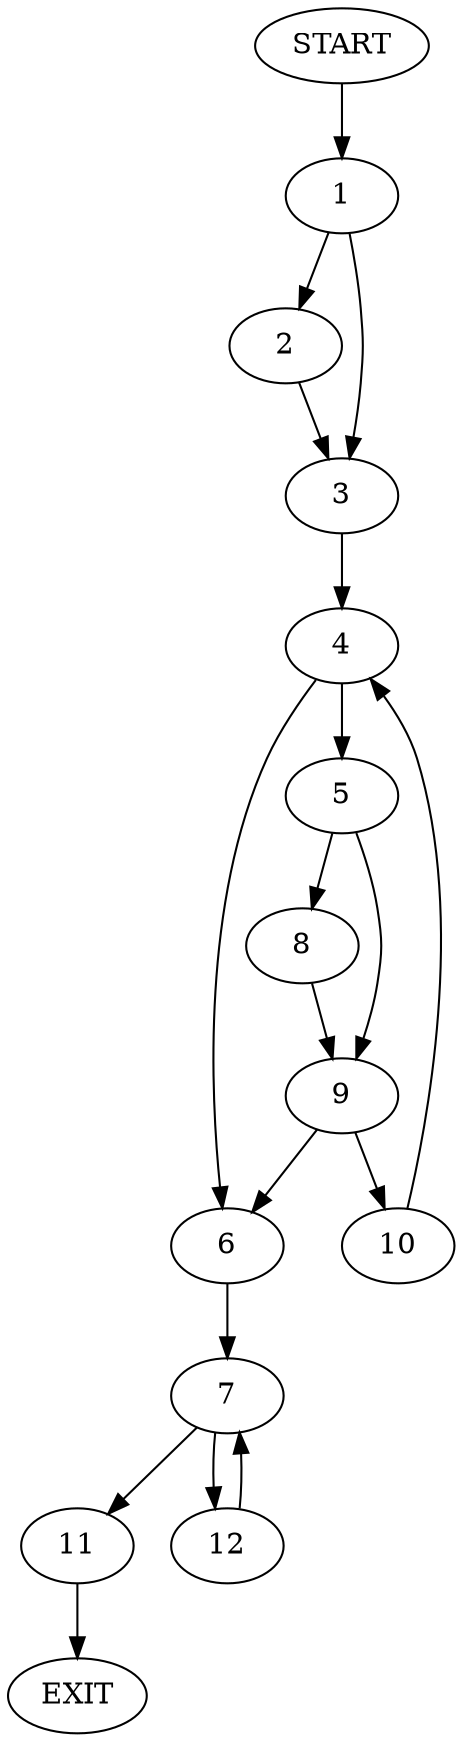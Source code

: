 digraph {
0 [label="START"]
13 [label="EXIT"]
0 -> 1
1 -> 2
1 -> 3
2 -> 3
3 -> 4
4 -> 5
4 -> 6
6 -> 7
5 -> 8
5 -> 9
8 -> 9
9 -> 10
9 -> 6
10 -> 4
7 -> 11
7 -> 12
12 -> 7
11 -> 13
}
